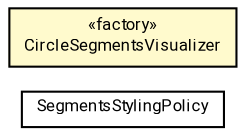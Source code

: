 #!/usr/local/bin/dot
#
# Class diagram 
# Generated by UMLGraph version R5_7_2-60-g0e99a6 (http://www.spinellis.gr/umlgraph/)
#

digraph G {
	graph [fontnames="svg"]
	edge [fontname="Roboto",fontsize=7,labelfontname="Roboto",labelfontsize=7,color="black"];
	node [fontname="Roboto",fontcolor="black",fontsize=8,shape=plaintext,margin=0,width=0,height=0];
	nodesep=0.15;
	ranksep=0.25;
	rankdir=LR;
	// de.lmu.ifi.dbs.elki.visualization.visualizers.pairsegments.SegmentsStylingPolicy
	c201858 [label=<<table title="de.lmu.ifi.dbs.elki.visualization.visualizers.pairsegments.SegmentsStylingPolicy" border="0" cellborder="1" cellspacing="0" cellpadding="2" href="SegmentsStylingPolicy.html" target="_parent">
		<tr><td><table border="0" cellspacing="0" cellpadding="1">
		<tr><td align="center" balign="center"> <font face="Roboto">SegmentsStylingPolicy</font> </td></tr>
		</table></td></tr>
		</table>>, URL="SegmentsStylingPolicy.html"];
	// de.lmu.ifi.dbs.elki.visualization.visualizers.pairsegments.CircleSegmentsVisualizer
	c201859 [label=<<table title="de.lmu.ifi.dbs.elki.visualization.visualizers.pairsegments.CircleSegmentsVisualizer" border="0" cellborder="1" cellspacing="0" cellpadding="2" bgcolor="LemonChiffon" href="CircleSegmentsVisualizer.html" target="_parent">
		<tr><td><table border="0" cellspacing="0" cellpadding="1">
		<tr><td align="center" balign="center"> &#171;factory&#187; </td></tr>
		<tr><td align="center" balign="center"> <font face="Roboto">CircleSegmentsVisualizer</font> </td></tr>
		</table></td></tr>
		</table>>, URL="CircleSegmentsVisualizer.html"];
}

